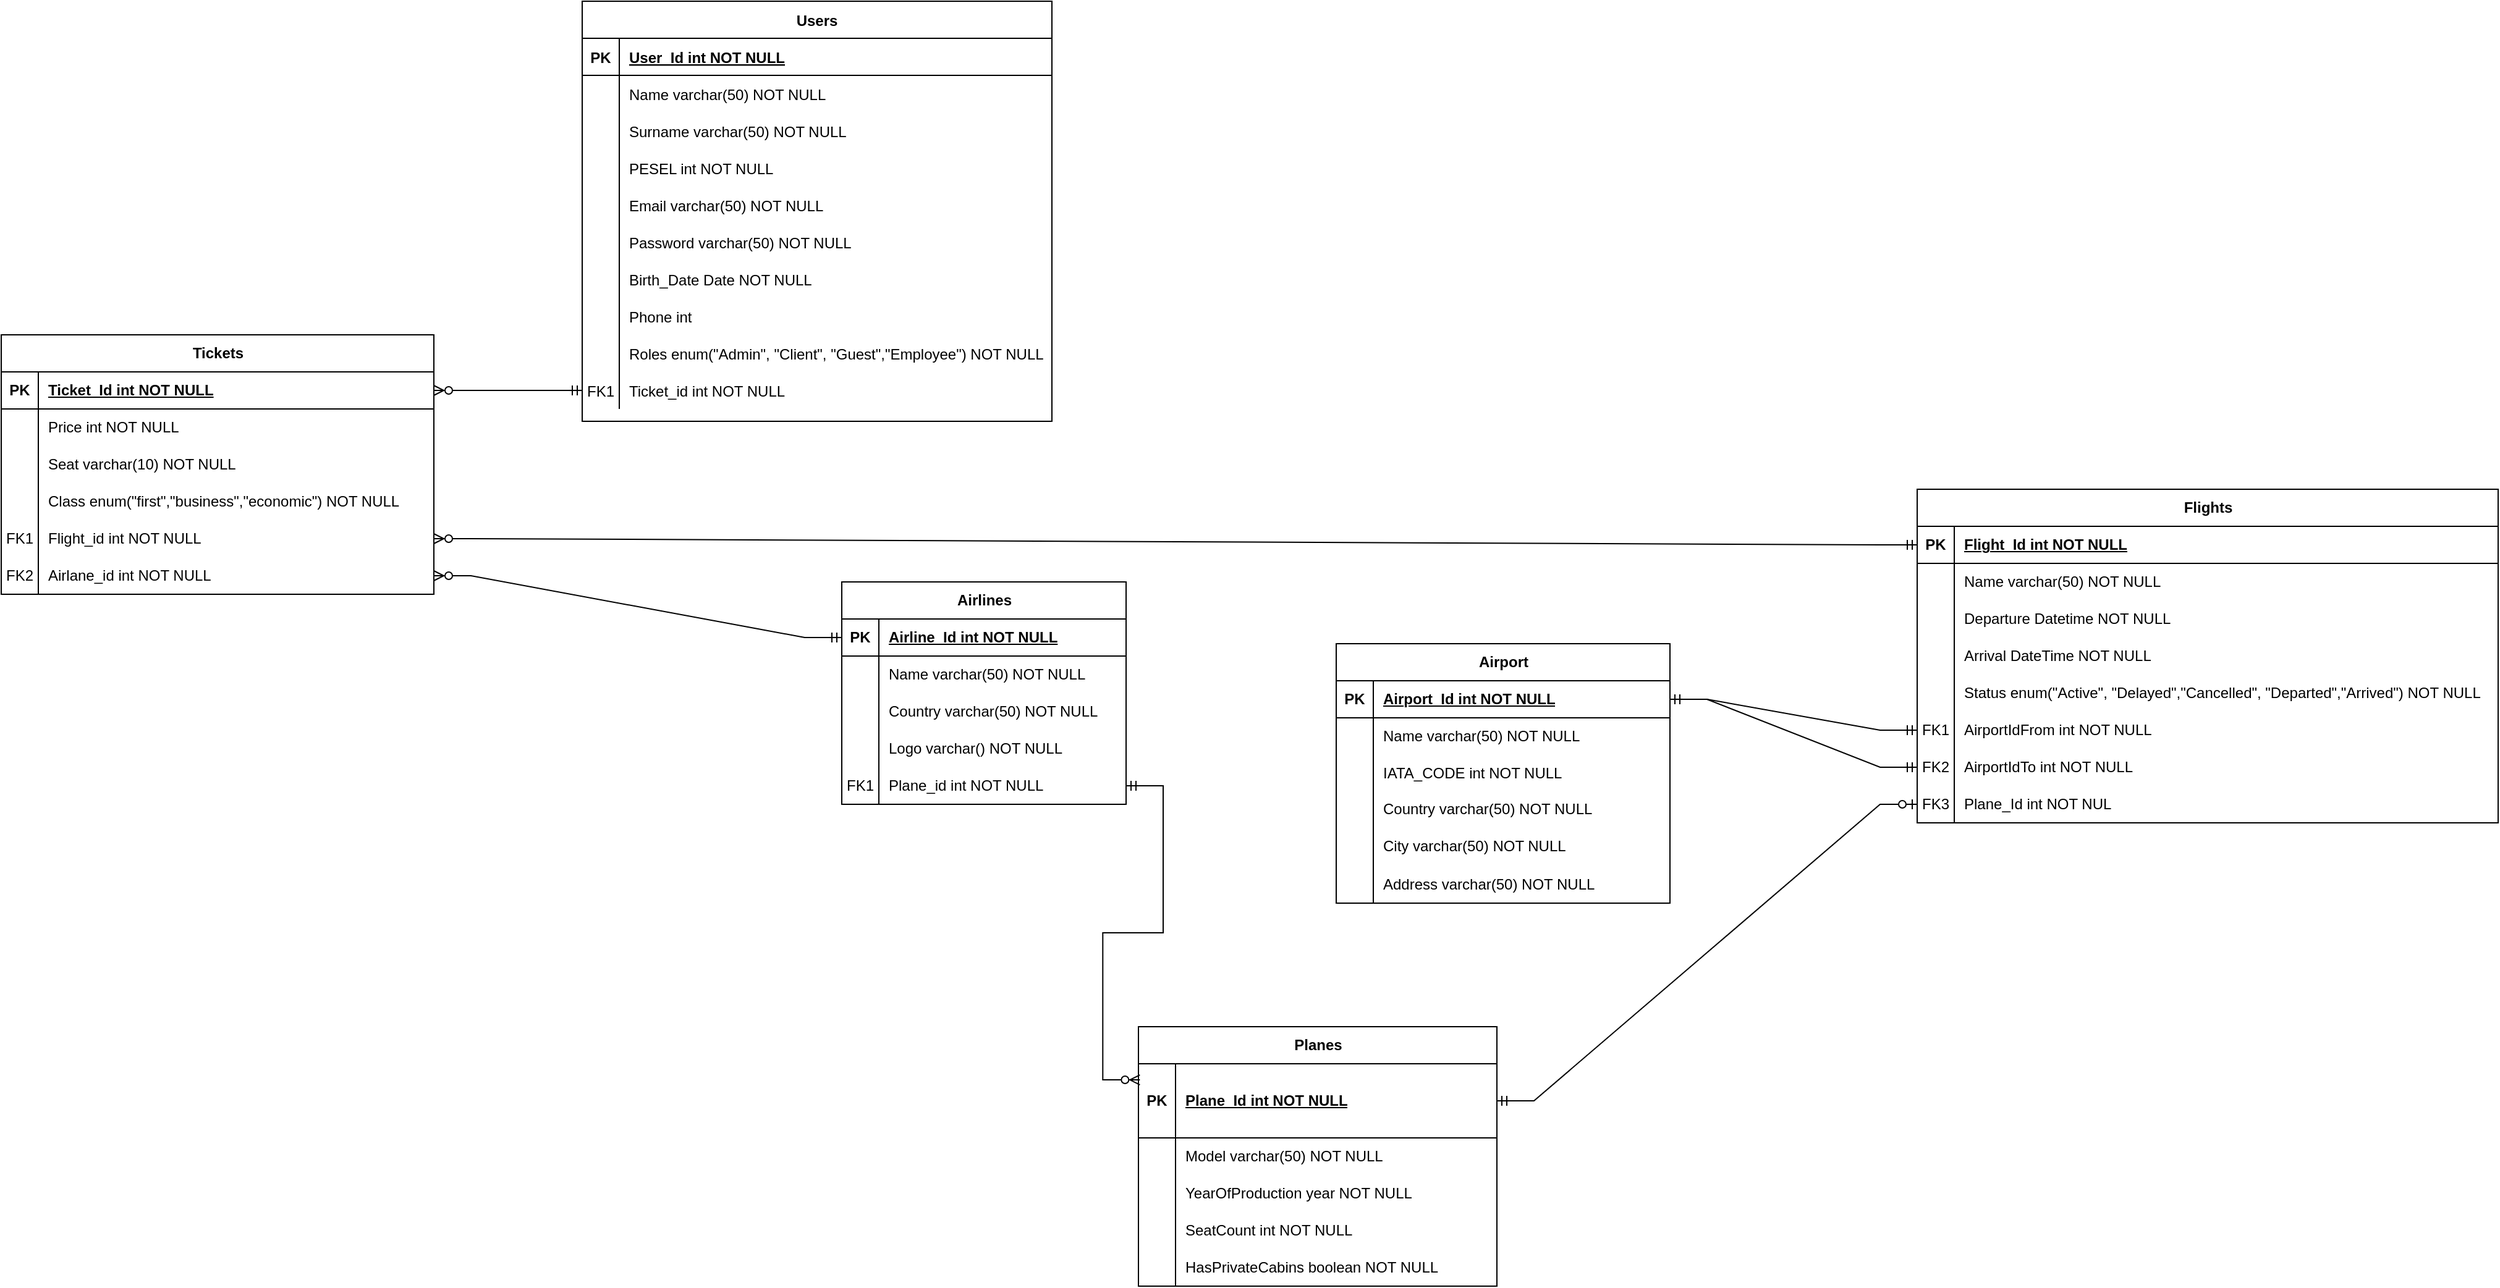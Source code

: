 <mxfile version="23.1.5" type="device">
  <diagram id="R2lEEEUBdFMjLlhIrx00" name="Page-1">
    <mxGraphModel dx="1674" dy="836" grid="1" gridSize="10" guides="1" tooltips="1" connect="1" arrows="1" fold="1" page="1" pageScale="1" pageWidth="850" pageHeight="1100" math="0" shadow="0" extFonts="Permanent Marker^https://fonts.googleapis.com/css?family=Permanent+Marker">
      <root>
        <mxCell id="0" />
        <mxCell id="1" parent="0" />
        <mxCell id="B4zy4ADmKr7pMcrkxSwJ-55" value="" style="edgeStyle=entityRelationEdgeStyle;fontSize=12;html=1;endArrow=ERzeroToMany;startArrow=ERmandOne;rounded=0;exitX=0;exitY=0.5;exitDx=0;exitDy=0;entryX=1;entryY=0.5;entryDx=0;entryDy=0;" parent="1" source="vBvIYb2Eruzu4E7ebZAu-29" target="B4zy4ADmKr7pMcrkxSwJ-8" edge="1">
          <mxGeometry width="100" height="100" relative="1" as="geometry">
            <mxPoint x="480" y="680" as="sourcePoint" />
            <mxPoint x="540" y="420" as="targetPoint" />
            <Array as="points">
              <mxPoint x="570" y="615" />
              <mxPoint x="690" y="535" />
              <mxPoint x="610" y="535" />
            </Array>
          </mxGeometry>
        </mxCell>
        <mxCell id="C-vyLk0tnHw3VtMMgP7b-23" value="Users" style="shape=table;startSize=30;container=1;collapsible=1;childLayout=tableLayout;fixedRows=1;rowLines=0;fontStyle=1;align=center;resizeLast=1;" parent="1" vertex="1">
          <mxGeometry x="500" y="20" width="380" height="340" as="geometry" />
        </mxCell>
        <mxCell id="C-vyLk0tnHw3VtMMgP7b-24" value="" style="shape=partialRectangle;collapsible=0;dropTarget=0;pointerEvents=0;fillColor=none;points=[[0,0.5],[1,0.5]];portConstraint=eastwest;top=0;left=0;right=0;bottom=1;" parent="C-vyLk0tnHw3VtMMgP7b-23" vertex="1">
          <mxGeometry y="30" width="380" height="30" as="geometry" />
        </mxCell>
        <mxCell id="C-vyLk0tnHw3VtMMgP7b-25" value="PK" style="shape=partialRectangle;overflow=hidden;connectable=0;fillColor=none;top=0;left=0;bottom=0;right=0;fontStyle=1;" parent="C-vyLk0tnHw3VtMMgP7b-24" vertex="1">
          <mxGeometry width="30" height="30" as="geometry">
            <mxRectangle width="30" height="30" as="alternateBounds" />
          </mxGeometry>
        </mxCell>
        <mxCell id="C-vyLk0tnHw3VtMMgP7b-26" value="User_Id int NOT NULL " style="shape=partialRectangle;overflow=hidden;connectable=0;fillColor=none;top=0;left=0;bottom=0;right=0;align=left;spacingLeft=6;fontStyle=5;" parent="C-vyLk0tnHw3VtMMgP7b-24" vertex="1">
          <mxGeometry x="30" width="350" height="30" as="geometry">
            <mxRectangle width="350" height="30" as="alternateBounds" />
          </mxGeometry>
        </mxCell>
        <mxCell id="C-vyLk0tnHw3VtMMgP7b-27" value="" style="shape=partialRectangle;collapsible=0;dropTarget=0;pointerEvents=0;fillColor=none;points=[[0,0.5],[1,0.5]];portConstraint=eastwest;top=0;left=0;right=0;bottom=0;" parent="C-vyLk0tnHw3VtMMgP7b-23" vertex="1">
          <mxGeometry y="60" width="380" height="30" as="geometry" />
        </mxCell>
        <mxCell id="C-vyLk0tnHw3VtMMgP7b-28" value="" style="shape=partialRectangle;overflow=hidden;connectable=0;fillColor=none;top=0;left=0;bottom=0;right=0;" parent="C-vyLk0tnHw3VtMMgP7b-27" vertex="1">
          <mxGeometry width="30" height="30" as="geometry">
            <mxRectangle width="30" height="30" as="alternateBounds" />
          </mxGeometry>
        </mxCell>
        <mxCell id="C-vyLk0tnHw3VtMMgP7b-29" value="Name varchar(50) NOT NULL" style="shape=partialRectangle;overflow=hidden;connectable=0;fillColor=none;top=0;left=0;bottom=0;right=0;align=left;spacingLeft=6;" parent="C-vyLk0tnHw3VtMMgP7b-27" vertex="1">
          <mxGeometry x="30" width="350" height="30" as="geometry">
            <mxRectangle width="350" height="30" as="alternateBounds" />
          </mxGeometry>
        </mxCell>
        <mxCell id="uLB39GMMvD865AdlJLm9-1" style="shape=partialRectangle;collapsible=0;dropTarget=0;pointerEvents=0;fillColor=none;points=[[0,0.5],[1,0.5]];portConstraint=eastwest;top=0;left=0;right=0;bottom=0;" parent="C-vyLk0tnHw3VtMMgP7b-23" vertex="1">
          <mxGeometry y="90" width="380" height="30" as="geometry" />
        </mxCell>
        <mxCell id="uLB39GMMvD865AdlJLm9-2" style="shape=partialRectangle;overflow=hidden;connectable=0;fillColor=none;top=0;left=0;bottom=0;right=0;" parent="uLB39GMMvD865AdlJLm9-1" vertex="1">
          <mxGeometry width="30" height="30" as="geometry">
            <mxRectangle width="30" height="30" as="alternateBounds" />
          </mxGeometry>
        </mxCell>
        <mxCell id="uLB39GMMvD865AdlJLm9-3" value="Surname varchar(50) NOT NULL" style="shape=partialRectangle;overflow=hidden;connectable=0;fillColor=none;top=0;left=0;bottom=0;right=0;align=left;spacingLeft=6;" parent="uLB39GMMvD865AdlJLm9-1" vertex="1">
          <mxGeometry x="30" width="350" height="30" as="geometry">
            <mxRectangle width="350" height="30" as="alternateBounds" />
          </mxGeometry>
        </mxCell>
        <mxCell id="uLB39GMMvD865AdlJLm9-10" style="shape=partialRectangle;collapsible=0;dropTarget=0;pointerEvents=0;fillColor=none;points=[[0,0.5],[1,0.5]];portConstraint=eastwest;top=0;left=0;right=0;bottom=0;" parent="C-vyLk0tnHw3VtMMgP7b-23" vertex="1">
          <mxGeometry y="120" width="380" height="30" as="geometry" />
        </mxCell>
        <mxCell id="uLB39GMMvD865AdlJLm9-11" style="shape=partialRectangle;overflow=hidden;connectable=0;fillColor=none;top=0;left=0;bottom=0;right=0;" parent="uLB39GMMvD865AdlJLm9-10" vertex="1">
          <mxGeometry width="30" height="30" as="geometry">
            <mxRectangle width="30" height="30" as="alternateBounds" />
          </mxGeometry>
        </mxCell>
        <mxCell id="uLB39GMMvD865AdlJLm9-12" value="PESEL int NOT NULL" style="shape=partialRectangle;overflow=hidden;connectable=0;fillColor=none;top=0;left=0;bottom=0;right=0;align=left;spacingLeft=6;" parent="uLB39GMMvD865AdlJLm9-10" vertex="1">
          <mxGeometry x="30" width="350" height="30" as="geometry">
            <mxRectangle width="350" height="30" as="alternateBounds" />
          </mxGeometry>
        </mxCell>
        <mxCell id="B4zy4ADmKr7pMcrkxSwJ-17" style="shape=partialRectangle;collapsible=0;dropTarget=0;pointerEvents=0;fillColor=none;points=[[0,0.5],[1,0.5]];portConstraint=eastwest;top=0;left=0;right=0;bottom=0;" parent="C-vyLk0tnHw3VtMMgP7b-23" vertex="1">
          <mxGeometry y="150" width="380" height="30" as="geometry" />
        </mxCell>
        <mxCell id="B4zy4ADmKr7pMcrkxSwJ-18" style="shape=partialRectangle;overflow=hidden;connectable=0;fillColor=none;top=0;left=0;bottom=0;right=0;" parent="B4zy4ADmKr7pMcrkxSwJ-17" vertex="1">
          <mxGeometry width="30" height="30" as="geometry">
            <mxRectangle width="30" height="30" as="alternateBounds" />
          </mxGeometry>
        </mxCell>
        <mxCell id="B4zy4ADmKr7pMcrkxSwJ-19" value="Email varchar(50) NOT NULL" style="shape=partialRectangle;overflow=hidden;connectable=0;fillColor=none;top=0;left=0;bottom=0;right=0;align=left;spacingLeft=6;" parent="B4zy4ADmKr7pMcrkxSwJ-17" vertex="1">
          <mxGeometry x="30" width="350" height="30" as="geometry">
            <mxRectangle width="350" height="30" as="alternateBounds" />
          </mxGeometry>
        </mxCell>
        <mxCell id="-a2TVRAxjH4W33wiLmif-1" style="shape=partialRectangle;collapsible=0;dropTarget=0;pointerEvents=0;fillColor=none;points=[[0,0.5],[1,0.5]];portConstraint=eastwest;top=0;left=0;right=0;bottom=0;" parent="C-vyLk0tnHw3VtMMgP7b-23" vertex="1">
          <mxGeometry y="180" width="380" height="30" as="geometry" />
        </mxCell>
        <mxCell id="-a2TVRAxjH4W33wiLmif-2" style="shape=partialRectangle;overflow=hidden;connectable=0;fillColor=none;top=0;left=0;bottom=0;right=0;" parent="-a2TVRAxjH4W33wiLmif-1" vertex="1">
          <mxGeometry width="30" height="30" as="geometry">
            <mxRectangle width="30" height="30" as="alternateBounds" />
          </mxGeometry>
        </mxCell>
        <mxCell id="-a2TVRAxjH4W33wiLmif-3" value="Password varchar(50) NOT NULL" style="shape=partialRectangle;overflow=hidden;connectable=0;fillColor=none;top=0;left=0;bottom=0;right=0;align=left;spacingLeft=6;" parent="-a2TVRAxjH4W33wiLmif-1" vertex="1">
          <mxGeometry x="30" width="350" height="30" as="geometry">
            <mxRectangle width="350" height="30" as="alternateBounds" />
          </mxGeometry>
        </mxCell>
        <mxCell id="uLB39GMMvD865AdlJLm9-4" style="shape=partialRectangle;collapsible=0;dropTarget=0;pointerEvents=0;fillColor=none;points=[[0,0.5],[1,0.5]];portConstraint=eastwest;top=0;left=0;right=0;bottom=0;" parent="C-vyLk0tnHw3VtMMgP7b-23" vertex="1">
          <mxGeometry y="210" width="380" height="30" as="geometry" />
        </mxCell>
        <mxCell id="uLB39GMMvD865AdlJLm9-5" style="shape=partialRectangle;overflow=hidden;connectable=0;fillColor=none;top=0;left=0;bottom=0;right=0;" parent="uLB39GMMvD865AdlJLm9-4" vertex="1">
          <mxGeometry width="30" height="30" as="geometry">
            <mxRectangle width="30" height="30" as="alternateBounds" />
          </mxGeometry>
        </mxCell>
        <mxCell id="uLB39GMMvD865AdlJLm9-6" value="Birth_Date Date NOT NULL" style="shape=partialRectangle;overflow=hidden;connectable=0;fillColor=none;top=0;left=0;bottom=0;right=0;align=left;spacingLeft=6;" parent="uLB39GMMvD865AdlJLm9-4" vertex="1">
          <mxGeometry x="30" width="350" height="30" as="geometry">
            <mxRectangle width="350" height="30" as="alternateBounds" />
          </mxGeometry>
        </mxCell>
        <mxCell id="uLB39GMMvD865AdlJLm9-7" style="shape=partialRectangle;collapsible=0;dropTarget=0;pointerEvents=0;fillColor=none;points=[[0,0.5],[1,0.5]];portConstraint=eastwest;top=0;left=0;right=0;bottom=0;" parent="C-vyLk0tnHw3VtMMgP7b-23" vertex="1">
          <mxGeometry y="240" width="380" height="30" as="geometry" />
        </mxCell>
        <mxCell id="uLB39GMMvD865AdlJLm9-8" style="shape=partialRectangle;overflow=hidden;connectable=0;fillColor=none;top=0;left=0;bottom=0;right=0;" parent="uLB39GMMvD865AdlJLm9-7" vertex="1">
          <mxGeometry width="30" height="30" as="geometry">
            <mxRectangle width="30" height="30" as="alternateBounds" />
          </mxGeometry>
        </mxCell>
        <mxCell id="uLB39GMMvD865AdlJLm9-9" value="Phone int" style="shape=partialRectangle;overflow=hidden;connectable=0;fillColor=none;top=0;left=0;bottom=0;right=0;align=left;spacingLeft=6;" parent="uLB39GMMvD865AdlJLm9-7" vertex="1">
          <mxGeometry x="30" width="350" height="30" as="geometry">
            <mxRectangle width="350" height="30" as="alternateBounds" />
          </mxGeometry>
        </mxCell>
        <mxCell id="B4zy4ADmKr7pMcrkxSwJ-1" style="shape=partialRectangle;collapsible=0;dropTarget=0;pointerEvents=0;fillColor=none;points=[[0,0.5],[1,0.5]];portConstraint=eastwest;top=0;left=0;right=0;bottom=0;" parent="C-vyLk0tnHw3VtMMgP7b-23" vertex="1">
          <mxGeometry y="270" width="380" height="30" as="geometry" />
        </mxCell>
        <mxCell id="B4zy4ADmKr7pMcrkxSwJ-2" style="shape=partialRectangle;overflow=hidden;connectable=0;fillColor=none;top=0;left=0;bottom=0;right=0;" parent="B4zy4ADmKr7pMcrkxSwJ-1" vertex="1">
          <mxGeometry width="30" height="30" as="geometry">
            <mxRectangle width="30" height="30" as="alternateBounds" />
          </mxGeometry>
        </mxCell>
        <mxCell id="B4zy4ADmKr7pMcrkxSwJ-3" value="Roles enum(&quot;Admin&quot;, &quot;Client&quot;, &quot;Guest&quot;,&quot;Employee&quot;) NOT NULL" style="shape=partialRectangle;overflow=hidden;connectable=0;fillColor=none;top=0;left=0;bottom=0;right=0;align=left;spacingLeft=6;" parent="B4zy4ADmKr7pMcrkxSwJ-1" vertex="1">
          <mxGeometry x="30" width="350" height="30" as="geometry">
            <mxRectangle width="350" height="30" as="alternateBounds" />
          </mxGeometry>
        </mxCell>
        <mxCell id="B4zy4ADmKr7pMcrkxSwJ-32" style="shape=partialRectangle;collapsible=0;dropTarget=0;pointerEvents=0;fillColor=none;points=[[0,0.5],[1,0.5]];portConstraint=eastwest;top=0;left=0;right=0;bottom=0;" parent="C-vyLk0tnHw3VtMMgP7b-23" vertex="1">
          <mxGeometry y="300" width="380" height="30" as="geometry" />
        </mxCell>
        <mxCell id="B4zy4ADmKr7pMcrkxSwJ-33" value="FK1" style="shape=partialRectangle;overflow=hidden;connectable=0;fillColor=none;top=0;left=0;bottom=0;right=0;" parent="B4zy4ADmKr7pMcrkxSwJ-32" vertex="1">
          <mxGeometry width="30" height="30" as="geometry">
            <mxRectangle width="30" height="30" as="alternateBounds" />
          </mxGeometry>
        </mxCell>
        <mxCell id="B4zy4ADmKr7pMcrkxSwJ-34" value="Ticket_id int NOT NULL" style="shape=partialRectangle;overflow=hidden;connectable=0;fillColor=none;top=0;left=0;bottom=0;right=0;align=left;spacingLeft=6;" parent="B4zy4ADmKr7pMcrkxSwJ-32" vertex="1">
          <mxGeometry x="30" width="350" height="30" as="geometry">
            <mxRectangle width="350" height="30" as="alternateBounds" />
          </mxGeometry>
        </mxCell>
        <mxCell id="vBvIYb2Eruzu4E7ebZAu-1" value="Airlines" style="shape=table;startSize=30;container=1;collapsible=1;childLayout=tableLayout;fixedRows=1;rowLines=0;fontStyle=1;align=center;resizeLast=1;html=1;" parent="1" vertex="1">
          <mxGeometry x="710" y="490" width="230" height="180" as="geometry" />
        </mxCell>
        <mxCell id="vBvIYb2Eruzu4E7ebZAu-2" value="" style="shape=tableRow;horizontal=0;startSize=0;swimlaneHead=0;swimlaneBody=0;fillColor=none;collapsible=0;dropTarget=0;points=[[0,0.5],[1,0.5]];portConstraint=eastwest;top=0;left=0;right=0;bottom=1;" parent="vBvIYb2Eruzu4E7ebZAu-1" vertex="1">
          <mxGeometry y="30" width="230" height="30" as="geometry" />
        </mxCell>
        <mxCell id="vBvIYb2Eruzu4E7ebZAu-3" value="PK" style="shape=partialRectangle;connectable=0;fillColor=none;top=0;left=0;bottom=0;right=0;fontStyle=1;overflow=hidden;whiteSpace=wrap;html=1;" parent="vBvIYb2Eruzu4E7ebZAu-2" vertex="1">
          <mxGeometry width="30" height="30" as="geometry">
            <mxRectangle width="30" height="30" as="alternateBounds" />
          </mxGeometry>
        </mxCell>
        <mxCell id="vBvIYb2Eruzu4E7ebZAu-4" value="Airline_Id int NOT NULL" style="shape=partialRectangle;connectable=0;fillColor=none;top=0;left=0;bottom=0;right=0;align=left;spacingLeft=6;fontStyle=5;overflow=hidden;whiteSpace=wrap;html=1;" parent="vBvIYb2Eruzu4E7ebZAu-2" vertex="1">
          <mxGeometry x="30" width="200" height="30" as="geometry">
            <mxRectangle width="200" height="30" as="alternateBounds" />
          </mxGeometry>
        </mxCell>
        <mxCell id="vBvIYb2Eruzu4E7ebZAu-5" value="" style="shape=tableRow;horizontal=0;startSize=0;swimlaneHead=0;swimlaneBody=0;fillColor=none;collapsible=0;dropTarget=0;points=[[0,0.5],[1,0.5]];portConstraint=eastwest;top=0;left=0;right=0;bottom=0;" parent="vBvIYb2Eruzu4E7ebZAu-1" vertex="1">
          <mxGeometry y="60" width="230" height="30" as="geometry" />
        </mxCell>
        <mxCell id="vBvIYb2Eruzu4E7ebZAu-6" value="" style="shape=partialRectangle;connectable=0;fillColor=none;top=0;left=0;bottom=0;right=0;editable=1;overflow=hidden;whiteSpace=wrap;html=1;" parent="vBvIYb2Eruzu4E7ebZAu-5" vertex="1">
          <mxGeometry width="30" height="30" as="geometry">
            <mxRectangle width="30" height="30" as="alternateBounds" />
          </mxGeometry>
        </mxCell>
        <mxCell id="vBvIYb2Eruzu4E7ebZAu-7" value="Name varchar(50) NOT NULL" style="shape=partialRectangle;connectable=0;fillColor=none;top=0;left=0;bottom=0;right=0;align=left;spacingLeft=6;overflow=hidden;whiteSpace=wrap;html=1;" parent="vBvIYb2Eruzu4E7ebZAu-5" vertex="1">
          <mxGeometry x="30" width="200" height="30" as="geometry">
            <mxRectangle width="200" height="30" as="alternateBounds" />
          </mxGeometry>
        </mxCell>
        <mxCell id="B4zy4ADmKr7pMcrkxSwJ-42" style="shape=tableRow;horizontal=0;startSize=0;swimlaneHead=0;swimlaneBody=0;fillColor=none;collapsible=0;dropTarget=0;points=[[0,0.5],[1,0.5]];portConstraint=eastwest;top=0;left=0;right=0;bottom=0;" parent="vBvIYb2Eruzu4E7ebZAu-1" vertex="1">
          <mxGeometry y="90" width="230" height="30" as="geometry" />
        </mxCell>
        <mxCell id="B4zy4ADmKr7pMcrkxSwJ-43" style="shape=partialRectangle;connectable=0;fillColor=none;top=0;left=0;bottom=0;right=0;editable=1;overflow=hidden;whiteSpace=wrap;html=1;" parent="B4zy4ADmKr7pMcrkxSwJ-42" vertex="1">
          <mxGeometry width="30" height="30" as="geometry">
            <mxRectangle width="30" height="30" as="alternateBounds" />
          </mxGeometry>
        </mxCell>
        <mxCell id="B4zy4ADmKr7pMcrkxSwJ-44" value="Country varchar(50) NOT NULL" style="shape=partialRectangle;connectable=0;fillColor=none;top=0;left=0;bottom=0;right=0;align=left;spacingLeft=6;overflow=hidden;whiteSpace=wrap;html=1;" parent="B4zy4ADmKr7pMcrkxSwJ-42" vertex="1">
          <mxGeometry x="30" width="200" height="30" as="geometry">
            <mxRectangle width="200" height="30" as="alternateBounds" />
          </mxGeometry>
        </mxCell>
        <mxCell id="vBvIYb2Eruzu4E7ebZAu-44" style="shape=tableRow;horizontal=0;startSize=0;swimlaneHead=0;swimlaneBody=0;fillColor=none;collapsible=0;dropTarget=0;points=[[0,0.5],[1,0.5]];portConstraint=eastwest;top=0;left=0;right=0;bottom=0;" parent="vBvIYb2Eruzu4E7ebZAu-1" vertex="1">
          <mxGeometry y="120" width="230" height="30" as="geometry" />
        </mxCell>
        <mxCell id="vBvIYb2Eruzu4E7ebZAu-45" style="shape=partialRectangle;connectable=0;fillColor=none;top=0;left=0;bottom=0;right=0;editable=1;overflow=hidden;whiteSpace=wrap;html=1;" parent="vBvIYb2Eruzu4E7ebZAu-44" vertex="1">
          <mxGeometry width="30" height="30" as="geometry">
            <mxRectangle width="30" height="30" as="alternateBounds" />
          </mxGeometry>
        </mxCell>
        <mxCell id="vBvIYb2Eruzu4E7ebZAu-46" value="Logo varchar() NOT NULL" style="shape=partialRectangle;connectable=0;fillColor=none;top=0;left=0;bottom=0;right=0;align=left;spacingLeft=6;overflow=hidden;whiteSpace=wrap;html=1;" parent="vBvIYb2Eruzu4E7ebZAu-44" vertex="1">
          <mxGeometry x="30" width="200" height="30" as="geometry">
            <mxRectangle width="200" height="30" as="alternateBounds" />
          </mxGeometry>
        </mxCell>
        <mxCell id="B4zy4ADmKr7pMcrkxSwJ-45" style="shape=tableRow;horizontal=0;startSize=0;swimlaneHead=0;swimlaneBody=0;fillColor=none;collapsible=0;dropTarget=0;points=[[0,0.5],[1,0.5]];portConstraint=eastwest;top=0;left=0;right=0;bottom=0;" parent="vBvIYb2Eruzu4E7ebZAu-1" vertex="1">
          <mxGeometry y="150" width="230" height="30" as="geometry" />
        </mxCell>
        <mxCell id="B4zy4ADmKr7pMcrkxSwJ-46" value="FK1" style="shape=partialRectangle;connectable=0;fillColor=none;top=0;left=0;bottom=0;right=0;editable=1;overflow=hidden;whiteSpace=wrap;html=1;" parent="B4zy4ADmKr7pMcrkxSwJ-45" vertex="1">
          <mxGeometry width="30" height="30" as="geometry">
            <mxRectangle width="30" height="30" as="alternateBounds" />
          </mxGeometry>
        </mxCell>
        <mxCell id="B4zy4ADmKr7pMcrkxSwJ-47" value="Plane_id int NOT NULL" style="shape=partialRectangle;connectable=0;fillColor=none;top=0;left=0;bottom=0;right=0;align=left;spacingLeft=6;overflow=hidden;whiteSpace=wrap;html=1;" parent="B4zy4ADmKr7pMcrkxSwJ-45" vertex="1">
          <mxGeometry x="30" width="200" height="30" as="geometry">
            <mxRectangle width="200" height="30" as="alternateBounds" />
          </mxGeometry>
        </mxCell>
        <mxCell id="vBvIYb2Eruzu4E7ebZAu-14" value="" style="shape=partialRectangle;connectable=0;fillColor=none;top=0;left=0;bottom=0;right=0;align=left;spacingLeft=6;overflow=hidden;whiteSpace=wrap;html=1;" parent="1" vertex="1">
          <mxGeometry x="950" y="190" width="150" height="30" as="geometry">
            <mxRectangle width="150" height="30" as="alternateBounds" />
          </mxGeometry>
        </mxCell>
        <mxCell id="vBvIYb2Eruzu4E7ebZAu-15" value="Planes" style="shape=table;startSize=30;container=1;collapsible=1;childLayout=tableLayout;fixedRows=1;rowLines=0;fontStyle=1;align=center;resizeLast=1;html=1;" parent="1" vertex="1">
          <mxGeometry x="950" y="850" width="290" height="210" as="geometry" />
        </mxCell>
        <mxCell id="vBvIYb2Eruzu4E7ebZAu-16" value="" style="shape=tableRow;horizontal=0;startSize=0;swimlaneHead=0;swimlaneBody=0;fillColor=none;collapsible=0;dropTarget=0;points=[[0,0.5],[1,0.5]];portConstraint=eastwest;top=0;left=0;right=0;bottom=1;" parent="vBvIYb2Eruzu4E7ebZAu-15" vertex="1">
          <mxGeometry y="30" width="290" height="60" as="geometry" />
        </mxCell>
        <mxCell id="vBvIYb2Eruzu4E7ebZAu-17" value="PK" style="shape=partialRectangle;connectable=0;fillColor=none;top=0;left=0;bottom=0;right=0;fontStyle=1;overflow=hidden;whiteSpace=wrap;html=1;" parent="vBvIYb2Eruzu4E7ebZAu-16" vertex="1">
          <mxGeometry width="30" height="60" as="geometry">
            <mxRectangle width="30" height="60" as="alternateBounds" />
          </mxGeometry>
        </mxCell>
        <mxCell id="vBvIYb2Eruzu4E7ebZAu-18" value="Plane_Id int NOT NULL" style="shape=partialRectangle;connectable=0;fillColor=none;top=0;left=0;bottom=0;right=0;align=left;spacingLeft=6;fontStyle=5;overflow=hidden;whiteSpace=wrap;html=1;" parent="vBvIYb2Eruzu4E7ebZAu-16" vertex="1">
          <mxGeometry x="30" width="260" height="60" as="geometry">
            <mxRectangle width="260" height="60" as="alternateBounds" />
          </mxGeometry>
        </mxCell>
        <mxCell id="vBvIYb2Eruzu4E7ebZAu-19" value="" style="shape=tableRow;horizontal=0;startSize=0;swimlaneHead=0;swimlaneBody=0;fillColor=none;collapsible=0;dropTarget=0;points=[[0,0.5],[1,0.5]];portConstraint=eastwest;top=0;left=0;right=0;bottom=0;" parent="vBvIYb2Eruzu4E7ebZAu-15" vertex="1">
          <mxGeometry y="90" width="290" height="30" as="geometry" />
        </mxCell>
        <mxCell id="vBvIYb2Eruzu4E7ebZAu-20" value="" style="shape=partialRectangle;connectable=0;fillColor=none;top=0;left=0;bottom=0;right=0;editable=1;overflow=hidden;whiteSpace=wrap;html=1;" parent="vBvIYb2Eruzu4E7ebZAu-19" vertex="1">
          <mxGeometry width="30" height="30" as="geometry">
            <mxRectangle width="30" height="30" as="alternateBounds" />
          </mxGeometry>
        </mxCell>
        <mxCell id="vBvIYb2Eruzu4E7ebZAu-21" value="Model varchar(50) NOT NULL" style="shape=partialRectangle;connectable=0;fillColor=none;top=0;left=0;bottom=0;right=0;align=left;spacingLeft=6;overflow=hidden;whiteSpace=wrap;html=1;" parent="vBvIYb2Eruzu4E7ebZAu-19" vertex="1">
          <mxGeometry x="30" width="260" height="30" as="geometry">
            <mxRectangle width="260" height="30" as="alternateBounds" />
          </mxGeometry>
        </mxCell>
        <mxCell id="vBvIYb2Eruzu4E7ebZAu-70" value="" style="shape=tableRow;horizontal=0;startSize=0;swimlaneHead=0;swimlaneBody=0;fillColor=none;collapsible=0;dropTarget=0;points=[[0,0.5],[1,0.5]];portConstraint=eastwest;top=0;left=0;right=0;bottom=0;" parent="vBvIYb2Eruzu4E7ebZAu-15" vertex="1">
          <mxGeometry y="120" width="290" height="30" as="geometry" />
        </mxCell>
        <mxCell id="vBvIYb2Eruzu4E7ebZAu-71" value="" style="shape=partialRectangle;connectable=0;fillColor=none;top=0;left=0;bottom=0;right=0;editable=1;overflow=hidden;whiteSpace=wrap;html=1;" parent="vBvIYb2Eruzu4E7ebZAu-70" vertex="1">
          <mxGeometry width="30" height="30" as="geometry">
            <mxRectangle width="30" height="30" as="alternateBounds" />
          </mxGeometry>
        </mxCell>
        <mxCell id="vBvIYb2Eruzu4E7ebZAu-72" value="YearOfProduction year NOT NULL" style="shape=partialRectangle;connectable=0;fillColor=none;top=0;left=0;bottom=0;right=0;align=left;spacingLeft=6;overflow=hidden;whiteSpace=wrap;html=1;" parent="vBvIYb2Eruzu4E7ebZAu-70" vertex="1">
          <mxGeometry x="30" width="260" height="30" as="geometry">
            <mxRectangle width="260" height="30" as="alternateBounds" />
          </mxGeometry>
        </mxCell>
        <mxCell id="-a2TVRAxjH4W33wiLmif-10" style="shape=tableRow;horizontal=0;startSize=0;swimlaneHead=0;swimlaneBody=0;fillColor=none;collapsible=0;dropTarget=0;points=[[0,0.5],[1,0.5]];portConstraint=eastwest;top=0;left=0;right=0;bottom=0;" parent="vBvIYb2Eruzu4E7ebZAu-15" vertex="1">
          <mxGeometry y="150" width="290" height="30" as="geometry" />
        </mxCell>
        <mxCell id="-a2TVRAxjH4W33wiLmif-11" style="shape=partialRectangle;connectable=0;fillColor=none;top=0;left=0;bottom=0;right=0;editable=1;overflow=hidden;whiteSpace=wrap;html=1;" parent="-a2TVRAxjH4W33wiLmif-10" vertex="1">
          <mxGeometry width="30" height="30" as="geometry">
            <mxRectangle width="30" height="30" as="alternateBounds" />
          </mxGeometry>
        </mxCell>
        <mxCell id="-a2TVRAxjH4W33wiLmif-12" value="SeatCount int NOT NULL" style="shape=partialRectangle;connectable=0;fillColor=none;top=0;left=0;bottom=0;right=0;align=left;spacingLeft=6;overflow=hidden;whiteSpace=wrap;html=1;" parent="-a2TVRAxjH4W33wiLmif-10" vertex="1">
          <mxGeometry x="30" width="260" height="30" as="geometry">
            <mxRectangle width="260" height="30" as="alternateBounds" />
          </mxGeometry>
        </mxCell>
        <mxCell id="vBvIYb2Eruzu4E7ebZAu-54" value="" style="shape=tableRow;horizontal=0;startSize=0;swimlaneHead=0;swimlaneBody=0;fillColor=none;collapsible=0;dropTarget=0;points=[[0,0.5],[1,0.5]];portConstraint=eastwest;top=0;left=0;right=0;bottom=0;" parent="vBvIYb2Eruzu4E7ebZAu-15" vertex="1">
          <mxGeometry y="180" width="290" height="30" as="geometry" />
        </mxCell>
        <mxCell id="vBvIYb2Eruzu4E7ebZAu-55" value="" style="shape=partialRectangle;connectable=0;fillColor=none;top=0;left=0;bottom=0;right=0;editable=1;overflow=hidden;whiteSpace=wrap;html=1;" parent="vBvIYb2Eruzu4E7ebZAu-54" vertex="1">
          <mxGeometry width="30" height="30" as="geometry">
            <mxRectangle width="30" height="30" as="alternateBounds" />
          </mxGeometry>
        </mxCell>
        <mxCell id="vBvIYb2Eruzu4E7ebZAu-56" value="HasPrivateCabins boolean NOT NULL" style="shape=partialRectangle;connectable=0;fillColor=none;top=0;left=0;bottom=0;right=0;align=left;spacingLeft=6;overflow=hidden;whiteSpace=wrap;html=1;" parent="vBvIYb2Eruzu4E7ebZAu-54" vertex="1">
          <mxGeometry x="30" width="260" height="30" as="geometry">
            <mxRectangle width="260" height="30" as="alternateBounds" />
          </mxGeometry>
        </mxCell>
        <mxCell id="B4zy4ADmKr7pMcrkxSwJ-4" value="Tickets" style="shape=table;startSize=30;container=1;collapsible=1;childLayout=tableLayout;fixedRows=1;rowLines=0;fontStyle=1;align=center;resizeLast=1;html=1;" parent="1" vertex="1">
          <mxGeometry x="30" y="290" width="350" height="210" as="geometry" />
        </mxCell>
        <mxCell id="B4zy4ADmKr7pMcrkxSwJ-5" value="" style="shape=tableRow;horizontal=0;startSize=0;swimlaneHead=0;swimlaneBody=0;fillColor=none;collapsible=0;dropTarget=0;points=[[0,0.5],[1,0.5]];portConstraint=eastwest;top=0;left=0;right=0;bottom=1;" parent="B4zy4ADmKr7pMcrkxSwJ-4" vertex="1">
          <mxGeometry y="30" width="350" height="30" as="geometry" />
        </mxCell>
        <mxCell id="B4zy4ADmKr7pMcrkxSwJ-6" value="PK" style="shape=partialRectangle;connectable=0;fillColor=none;top=0;left=0;bottom=0;right=0;fontStyle=1;overflow=hidden;whiteSpace=wrap;html=1;" parent="B4zy4ADmKr7pMcrkxSwJ-5" vertex="1">
          <mxGeometry width="30" height="30" as="geometry">
            <mxRectangle width="30" height="30" as="alternateBounds" />
          </mxGeometry>
        </mxCell>
        <mxCell id="B4zy4ADmKr7pMcrkxSwJ-7" value="Ticket_Id int NOT NULL" style="shape=partialRectangle;connectable=0;fillColor=none;top=0;left=0;bottom=0;right=0;align=left;spacingLeft=6;fontStyle=5;overflow=hidden;whiteSpace=wrap;html=1;" parent="B4zy4ADmKr7pMcrkxSwJ-5" vertex="1">
          <mxGeometry x="30" width="320" height="30" as="geometry">
            <mxRectangle width="320" height="30" as="alternateBounds" />
          </mxGeometry>
        </mxCell>
        <mxCell id="B4zy4ADmKr7pMcrkxSwJ-26" style="shape=tableRow;horizontal=0;startSize=0;swimlaneHead=0;swimlaneBody=0;fillColor=none;collapsible=0;dropTarget=0;points=[[0,0.5],[1,0.5]];portConstraint=eastwest;top=0;left=0;right=0;bottom=0;" parent="B4zy4ADmKr7pMcrkxSwJ-4" vertex="1">
          <mxGeometry y="60" width="350" height="30" as="geometry" />
        </mxCell>
        <mxCell id="B4zy4ADmKr7pMcrkxSwJ-27" style="shape=partialRectangle;connectable=0;fillColor=none;top=0;left=0;bottom=0;right=0;editable=1;overflow=hidden;whiteSpace=wrap;html=1;" parent="B4zy4ADmKr7pMcrkxSwJ-26" vertex="1">
          <mxGeometry width="30" height="30" as="geometry">
            <mxRectangle width="30" height="30" as="alternateBounds" />
          </mxGeometry>
        </mxCell>
        <mxCell id="B4zy4ADmKr7pMcrkxSwJ-28" value="Price int NOT NULL" style="shape=partialRectangle;connectable=0;fillColor=none;top=0;left=0;bottom=0;right=0;align=left;spacingLeft=6;overflow=hidden;whiteSpace=wrap;html=1;" parent="B4zy4ADmKr7pMcrkxSwJ-26" vertex="1">
          <mxGeometry x="30" width="320" height="30" as="geometry">
            <mxRectangle width="320" height="30" as="alternateBounds" />
          </mxGeometry>
        </mxCell>
        <mxCell id="B4zy4ADmKr7pMcrkxSwJ-20" style="shape=tableRow;horizontal=0;startSize=0;swimlaneHead=0;swimlaneBody=0;fillColor=none;collapsible=0;dropTarget=0;points=[[0,0.5],[1,0.5]];portConstraint=eastwest;top=0;left=0;right=0;bottom=0;" parent="B4zy4ADmKr7pMcrkxSwJ-4" vertex="1">
          <mxGeometry y="90" width="350" height="30" as="geometry" />
        </mxCell>
        <mxCell id="B4zy4ADmKr7pMcrkxSwJ-21" style="shape=partialRectangle;connectable=0;fillColor=none;top=0;left=0;bottom=0;right=0;editable=1;overflow=hidden;whiteSpace=wrap;html=1;" parent="B4zy4ADmKr7pMcrkxSwJ-20" vertex="1">
          <mxGeometry width="30" height="30" as="geometry">
            <mxRectangle width="30" height="30" as="alternateBounds" />
          </mxGeometry>
        </mxCell>
        <mxCell id="B4zy4ADmKr7pMcrkxSwJ-22" value="Seat varchar(10) NOT NULL" style="shape=partialRectangle;connectable=0;fillColor=none;top=0;left=0;bottom=0;right=0;align=left;spacingLeft=6;overflow=hidden;whiteSpace=wrap;html=1;" parent="B4zy4ADmKr7pMcrkxSwJ-20" vertex="1">
          <mxGeometry x="30" width="320" height="30" as="geometry">
            <mxRectangle width="320" height="30" as="alternateBounds" />
          </mxGeometry>
        </mxCell>
        <mxCell id="B4zy4ADmKr7pMcrkxSwJ-29" style="shape=tableRow;horizontal=0;startSize=0;swimlaneHead=0;swimlaneBody=0;fillColor=none;collapsible=0;dropTarget=0;points=[[0,0.5],[1,0.5]];portConstraint=eastwest;top=0;left=0;right=0;bottom=0;" parent="B4zy4ADmKr7pMcrkxSwJ-4" vertex="1">
          <mxGeometry y="120" width="350" height="30" as="geometry" />
        </mxCell>
        <mxCell id="B4zy4ADmKr7pMcrkxSwJ-30" style="shape=partialRectangle;connectable=0;fillColor=none;top=0;left=0;bottom=0;right=0;editable=1;overflow=hidden;whiteSpace=wrap;html=1;" parent="B4zy4ADmKr7pMcrkxSwJ-29" vertex="1">
          <mxGeometry width="30" height="30" as="geometry">
            <mxRectangle width="30" height="30" as="alternateBounds" />
          </mxGeometry>
        </mxCell>
        <mxCell id="B4zy4ADmKr7pMcrkxSwJ-31" value="Class enum(&quot;first&quot;,&quot;business&quot;,&quot;economic&quot;) NOT NULL" style="shape=partialRectangle;connectable=0;fillColor=none;top=0;left=0;bottom=0;right=0;align=left;spacingLeft=6;overflow=hidden;whiteSpace=wrap;html=1;" parent="B4zy4ADmKr7pMcrkxSwJ-29" vertex="1">
          <mxGeometry x="30" width="320" height="30" as="geometry">
            <mxRectangle width="320" height="30" as="alternateBounds" />
          </mxGeometry>
        </mxCell>
        <mxCell id="B4zy4ADmKr7pMcrkxSwJ-8" value="" style="shape=tableRow;horizontal=0;startSize=0;swimlaneHead=0;swimlaneBody=0;fillColor=none;collapsible=0;dropTarget=0;points=[[0,0.5],[1,0.5]];portConstraint=eastwest;top=0;left=0;right=0;bottom=0;" parent="B4zy4ADmKr7pMcrkxSwJ-4" vertex="1">
          <mxGeometry y="150" width="350" height="30" as="geometry" />
        </mxCell>
        <mxCell id="B4zy4ADmKr7pMcrkxSwJ-9" value="FK1" style="shape=partialRectangle;connectable=0;fillColor=none;top=0;left=0;bottom=0;right=0;editable=1;overflow=hidden;whiteSpace=wrap;html=1;" parent="B4zy4ADmKr7pMcrkxSwJ-8" vertex="1">
          <mxGeometry width="30" height="30" as="geometry">
            <mxRectangle width="30" height="30" as="alternateBounds" />
          </mxGeometry>
        </mxCell>
        <mxCell id="B4zy4ADmKr7pMcrkxSwJ-10" value="Flight_id int NOT NULL" style="shape=partialRectangle;connectable=0;fillColor=none;top=0;left=0;bottom=0;right=0;align=left;spacingLeft=6;overflow=hidden;whiteSpace=wrap;html=1;" parent="B4zy4ADmKr7pMcrkxSwJ-8" vertex="1">
          <mxGeometry x="30" width="320" height="30" as="geometry">
            <mxRectangle width="320" height="30" as="alternateBounds" />
          </mxGeometry>
        </mxCell>
        <mxCell id="B4zy4ADmKr7pMcrkxSwJ-23" style="shape=tableRow;horizontal=0;startSize=0;swimlaneHead=0;swimlaneBody=0;fillColor=none;collapsible=0;dropTarget=0;points=[[0,0.5],[1,0.5]];portConstraint=eastwest;top=0;left=0;right=0;bottom=0;" parent="B4zy4ADmKr7pMcrkxSwJ-4" vertex="1">
          <mxGeometry y="180" width="350" height="30" as="geometry" />
        </mxCell>
        <mxCell id="B4zy4ADmKr7pMcrkxSwJ-24" value="FK2" style="shape=partialRectangle;connectable=0;fillColor=none;top=0;left=0;bottom=0;right=0;editable=1;overflow=hidden;whiteSpace=wrap;html=1;" parent="B4zy4ADmKr7pMcrkxSwJ-23" vertex="1">
          <mxGeometry width="30" height="30" as="geometry">
            <mxRectangle width="30" height="30" as="alternateBounds" />
          </mxGeometry>
        </mxCell>
        <mxCell id="B4zy4ADmKr7pMcrkxSwJ-25" value="Airlane_id int NOT NULL" style="shape=partialRectangle;connectable=0;fillColor=none;top=0;left=0;bottom=0;right=0;align=left;spacingLeft=6;overflow=hidden;whiteSpace=wrap;html=1;" parent="B4zy4ADmKr7pMcrkxSwJ-23" vertex="1">
          <mxGeometry x="30" width="320" height="30" as="geometry">
            <mxRectangle width="320" height="30" as="alternateBounds" />
          </mxGeometry>
        </mxCell>
        <mxCell id="B4zy4ADmKr7pMcrkxSwJ-41" value="" style="edgeStyle=entityRelationEdgeStyle;fontSize=12;html=1;endArrow=ERzeroToMany;startArrow=ERmandOne;rounded=0;entryX=1;entryY=0.5;entryDx=0;entryDy=0;exitX=0;exitY=0.5;exitDx=0;exitDy=0;" parent="1" source="B4zy4ADmKr7pMcrkxSwJ-32" target="B4zy4ADmKr7pMcrkxSwJ-5" edge="1">
          <mxGeometry width="100" height="100" relative="1" as="geometry">
            <mxPoint x="420" y="340" as="sourcePoint" />
            <mxPoint x="520" y="240" as="targetPoint" />
          </mxGeometry>
        </mxCell>
        <mxCell id="B4zy4ADmKr7pMcrkxSwJ-58" value="" style="edgeStyle=entityRelationEdgeStyle;fontSize=12;html=1;endArrow=ERzeroToMany;startArrow=ERmandOne;rounded=0;exitX=1;exitY=0.5;exitDx=0;exitDy=0;entryX=0.004;entryY=0.217;entryDx=0;entryDy=0;entryPerimeter=0;" parent="1" source="B4zy4ADmKr7pMcrkxSwJ-45" target="vBvIYb2Eruzu4E7ebZAu-16" edge="1">
          <mxGeometry width="100" height="100" relative="1" as="geometry">
            <mxPoint x="580" y="860" as="sourcePoint" />
            <mxPoint x="680" y="760" as="targetPoint" />
          </mxGeometry>
        </mxCell>
        <mxCell id="B4zy4ADmKr7pMcrkxSwJ-62" value="" style="edgeStyle=entityRelationEdgeStyle;fontSize=12;html=1;endArrow=ERzeroToMany;startArrow=ERmandOne;rounded=0;exitX=0;exitY=0.5;exitDx=0;exitDy=0;entryX=1;entryY=0.5;entryDx=0;entryDy=0;" parent="1" source="vBvIYb2Eruzu4E7ebZAu-2" target="B4zy4ADmKr7pMcrkxSwJ-23" edge="1">
          <mxGeometry width="100" height="100" relative="1" as="geometry">
            <mxPoint x="750" y="760" as="sourcePoint" />
            <mxPoint x="70" y="760" as="targetPoint" />
            <Array as="points">
              <mxPoint x="260" y="920" />
              <mxPoint x="380" y="840" />
              <mxPoint x="300" y="840" />
              <mxPoint x="280" y="520" />
            </Array>
          </mxGeometry>
        </mxCell>
        <mxCell id="B4zy4ADmKr7pMcrkxSwJ-64" value="" style="edgeStyle=entityRelationEdgeStyle;fontSize=12;html=1;endArrow=ERzeroToOne;startArrow=ERmandOne;rounded=0;entryX=0;entryY=0.5;entryDx=0;entryDy=0;exitX=1;exitY=0.5;exitDx=0;exitDy=0;" parent="1" source="vBvIYb2Eruzu4E7ebZAu-16" target="vBvIYb2Eruzu4E7ebZAu-35" edge="1">
          <mxGeometry width="100" height="100" relative="1" as="geometry">
            <mxPoint x="1110" y="740" as="sourcePoint" />
            <mxPoint x="1210" y="640" as="targetPoint" />
            <Array as="points">
              <mxPoint x="1260" y="850" />
            </Array>
          </mxGeometry>
        </mxCell>
        <mxCell id="B4zy4ADmKr7pMcrkxSwJ-78" value="Airport" style="shape=table;startSize=30;container=1;collapsible=1;childLayout=tableLayout;fixedRows=1;rowLines=0;fontStyle=1;align=center;resizeLast=1;html=1;" parent="1" vertex="1">
          <mxGeometry x="1110" y="540" width="270" height="210" as="geometry" />
        </mxCell>
        <mxCell id="B4zy4ADmKr7pMcrkxSwJ-79" value="" style="shape=tableRow;horizontal=0;startSize=0;swimlaneHead=0;swimlaneBody=0;fillColor=none;collapsible=0;dropTarget=0;points=[[0,0.5],[1,0.5]];portConstraint=eastwest;top=0;left=0;right=0;bottom=1;" parent="B4zy4ADmKr7pMcrkxSwJ-78" vertex="1">
          <mxGeometry y="30" width="270" height="30" as="geometry" />
        </mxCell>
        <mxCell id="B4zy4ADmKr7pMcrkxSwJ-80" value="PK" style="shape=partialRectangle;connectable=0;fillColor=none;top=0;left=0;bottom=0;right=0;fontStyle=1;overflow=hidden;whiteSpace=wrap;html=1;" parent="B4zy4ADmKr7pMcrkxSwJ-79" vertex="1">
          <mxGeometry width="30" height="30" as="geometry">
            <mxRectangle width="30" height="30" as="alternateBounds" />
          </mxGeometry>
        </mxCell>
        <mxCell id="B4zy4ADmKr7pMcrkxSwJ-81" value="Airport_Id int NOT NULL" style="shape=partialRectangle;connectable=0;fillColor=none;top=0;left=0;bottom=0;right=0;align=left;spacingLeft=6;fontStyle=5;overflow=hidden;whiteSpace=wrap;html=1;" parent="B4zy4ADmKr7pMcrkxSwJ-79" vertex="1">
          <mxGeometry x="30" width="240" height="30" as="geometry">
            <mxRectangle width="240" height="30" as="alternateBounds" />
          </mxGeometry>
        </mxCell>
        <mxCell id="B4zy4ADmKr7pMcrkxSwJ-94" style="shape=tableRow;horizontal=0;startSize=0;swimlaneHead=0;swimlaneBody=0;fillColor=none;collapsible=0;dropTarget=0;points=[[0,0.5],[1,0.5]];portConstraint=eastwest;top=0;left=0;right=0;bottom=0;" parent="B4zy4ADmKr7pMcrkxSwJ-78" vertex="1">
          <mxGeometry y="60" width="270" height="30" as="geometry" />
        </mxCell>
        <mxCell id="B4zy4ADmKr7pMcrkxSwJ-95" value="" style="shape=partialRectangle;connectable=0;fillColor=none;top=0;left=0;bottom=0;right=0;editable=1;overflow=hidden;whiteSpace=wrap;html=1;" parent="B4zy4ADmKr7pMcrkxSwJ-94" vertex="1">
          <mxGeometry width="30" height="30" as="geometry">
            <mxRectangle width="30" height="30" as="alternateBounds" />
          </mxGeometry>
        </mxCell>
        <mxCell id="B4zy4ADmKr7pMcrkxSwJ-96" value="Name varchar(50) NOT NULL" style="shape=partialRectangle;connectable=0;fillColor=none;top=0;left=0;bottom=0;right=0;align=left;spacingLeft=6;overflow=hidden;whiteSpace=wrap;html=1;" parent="B4zy4ADmKr7pMcrkxSwJ-94" vertex="1">
          <mxGeometry x="30" width="240" height="30" as="geometry">
            <mxRectangle width="240" height="30" as="alternateBounds" />
          </mxGeometry>
        </mxCell>
        <mxCell id="JRcRgEmkZmOnnvdNSmSt-1" style="shape=tableRow;horizontal=0;startSize=0;swimlaneHead=0;swimlaneBody=0;fillColor=none;collapsible=0;dropTarget=0;points=[[0,0.5],[1,0.5]];portConstraint=eastwest;top=0;left=0;right=0;bottom=0;" parent="B4zy4ADmKr7pMcrkxSwJ-78" vertex="1">
          <mxGeometry y="90" width="270" height="29" as="geometry" />
        </mxCell>
        <mxCell id="JRcRgEmkZmOnnvdNSmSt-2" style="shape=partialRectangle;connectable=0;fillColor=none;top=0;left=0;bottom=0;right=0;editable=1;overflow=hidden;whiteSpace=wrap;html=1;" parent="JRcRgEmkZmOnnvdNSmSt-1" vertex="1">
          <mxGeometry width="30" height="29" as="geometry">
            <mxRectangle width="30" height="29" as="alternateBounds" />
          </mxGeometry>
        </mxCell>
        <mxCell id="JRcRgEmkZmOnnvdNSmSt-3" value="IATA_CODE int NOT NULL" style="shape=partialRectangle;connectable=0;fillColor=none;top=0;left=0;bottom=0;right=0;align=left;spacingLeft=6;overflow=hidden;whiteSpace=wrap;html=1;" parent="JRcRgEmkZmOnnvdNSmSt-1" vertex="1">
          <mxGeometry x="30" width="240" height="29" as="geometry">
            <mxRectangle width="240" height="29" as="alternateBounds" />
          </mxGeometry>
        </mxCell>
        <mxCell id="JRcRgEmkZmOnnvdNSmSt-4" style="shape=tableRow;horizontal=0;startSize=0;swimlaneHead=0;swimlaneBody=0;fillColor=none;collapsible=0;dropTarget=0;points=[[0,0.5],[1,0.5]];portConstraint=eastwest;top=0;left=0;right=0;bottom=0;" parent="B4zy4ADmKr7pMcrkxSwJ-78" vertex="1">
          <mxGeometry y="119" width="270" height="30" as="geometry" />
        </mxCell>
        <mxCell id="JRcRgEmkZmOnnvdNSmSt-5" style="shape=partialRectangle;connectable=0;fillColor=none;top=0;left=0;bottom=0;right=0;editable=1;overflow=hidden;whiteSpace=wrap;html=1;" parent="JRcRgEmkZmOnnvdNSmSt-4" vertex="1">
          <mxGeometry width="30" height="30" as="geometry">
            <mxRectangle width="30" height="30" as="alternateBounds" />
          </mxGeometry>
        </mxCell>
        <mxCell id="JRcRgEmkZmOnnvdNSmSt-6" value="Country varchar(50) NOT NULL" style="shape=partialRectangle;connectable=0;fillColor=none;top=0;left=0;bottom=0;right=0;align=left;spacingLeft=6;overflow=hidden;whiteSpace=wrap;html=1;" parent="JRcRgEmkZmOnnvdNSmSt-4" vertex="1">
          <mxGeometry x="30" width="240" height="30" as="geometry">
            <mxRectangle width="240" height="30" as="alternateBounds" />
          </mxGeometry>
        </mxCell>
        <mxCell id="JRcRgEmkZmOnnvdNSmSt-7" style="shape=tableRow;horizontal=0;startSize=0;swimlaneHead=0;swimlaneBody=0;fillColor=none;collapsible=0;dropTarget=0;points=[[0,0.5],[1,0.5]];portConstraint=eastwest;top=0;left=0;right=0;bottom=0;" parent="B4zy4ADmKr7pMcrkxSwJ-78" vertex="1">
          <mxGeometry y="149" width="270" height="30" as="geometry" />
        </mxCell>
        <mxCell id="JRcRgEmkZmOnnvdNSmSt-8" style="shape=partialRectangle;connectable=0;fillColor=none;top=0;left=0;bottom=0;right=0;editable=1;overflow=hidden;whiteSpace=wrap;html=1;" parent="JRcRgEmkZmOnnvdNSmSt-7" vertex="1">
          <mxGeometry width="30" height="30" as="geometry">
            <mxRectangle width="30" height="30" as="alternateBounds" />
          </mxGeometry>
        </mxCell>
        <mxCell id="JRcRgEmkZmOnnvdNSmSt-9" value="City varchar(50) NOT NULL" style="shape=partialRectangle;connectable=0;fillColor=none;top=0;left=0;bottom=0;right=0;align=left;spacingLeft=6;overflow=hidden;whiteSpace=wrap;html=1;" parent="JRcRgEmkZmOnnvdNSmSt-7" vertex="1">
          <mxGeometry x="30" width="240" height="30" as="geometry">
            <mxRectangle width="240" height="30" as="alternateBounds" />
          </mxGeometry>
        </mxCell>
        <mxCell id="JRcRgEmkZmOnnvdNSmSt-10" style="shape=tableRow;horizontal=0;startSize=0;swimlaneHead=0;swimlaneBody=0;fillColor=none;collapsible=0;dropTarget=0;points=[[0,0.5],[1,0.5]];portConstraint=eastwest;top=0;left=0;right=0;bottom=0;" parent="B4zy4ADmKr7pMcrkxSwJ-78" vertex="1">
          <mxGeometry y="179" width="270" height="31" as="geometry" />
        </mxCell>
        <mxCell id="JRcRgEmkZmOnnvdNSmSt-11" style="shape=partialRectangle;connectable=0;fillColor=none;top=0;left=0;bottom=0;right=0;editable=1;overflow=hidden;whiteSpace=wrap;html=1;" parent="JRcRgEmkZmOnnvdNSmSt-10" vertex="1">
          <mxGeometry width="30" height="31" as="geometry">
            <mxRectangle width="30" height="31" as="alternateBounds" />
          </mxGeometry>
        </mxCell>
        <mxCell id="JRcRgEmkZmOnnvdNSmSt-12" value="Address varchar(50) NOT NULL" style="shape=partialRectangle;connectable=0;fillColor=none;top=0;left=0;bottom=0;right=0;align=left;spacingLeft=6;overflow=hidden;whiteSpace=wrap;html=1;" parent="JRcRgEmkZmOnnvdNSmSt-10" vertex="1">
          <mxGeometry x="30" width="240" height="31" as="geometry">
            <mxRectangle width="240" height="31" as="alternateBounds" />
          </mxGeometry>
        </mxCell>
        <mxCell id="JRcRgEmkZmOnnvdNSmSt-16" value="" style="edgeStyle=entityRelationEdgeStyle;fontSize=12;html=1;endArrow=ERmandOne;startArrow=ERmandOne;rounded=0;entryX=0;entryY=0.5;entryDx=0;entryDy=0;exitX=1;exitY=0.5;exitDx=0;exitDy=0;" parent="1" source="B4zy4ADmKr7pMcrkxSwJ-79" target="B4zy4ADmKr7pMcrkxSwJ-14" edge="1">
          <mxGeometry width="100" height="100" relative="1" as="geometry">
            <mxPoint x="1320" y="570" as="sourcePoint" />
            <mxPoint x="1450" y="440" as="targetPoint" />
          </mxGeometry>
        </mxCell>
        <mxCell id="JRcRgEmkZmOnnvdNSmSt-17" value="" style="edgeStyle=entityRelationEdgeStyle;fontSize=12;html=1;endArrow=ERmandOne;startArrow=ERmandOne;rounded=0;entryX=0;entryY=0.5;entryDx=0;entryDy=0;exitX=1;exitY=0.5;exitDx=0;exitDy=0;" parent="1" source="B4zy4ADmKr7pMcrkxSwJ-79" target="B4zy4ADmKr7pMcrkxSwJ-11" edge="1">
          <mxGeometry width="100" height="100" relative="1" as="geometry">
            <mxPoint x="1400" y="610" as="sourcePoint" />
            <mxPoint x="1500" y="510" as="targetPoint" />
          </mxGeometry>
        </mxCell>
        <mxCell id="vBvIYb2Eruzu4E7ebZAu-28" value="Flights" style="shape=table;startSize=30;container=1;collapsible=1;childLayout=tableLayout;fixedRows=1;rowLines=0;fontStyle=1;align=center;resizeLast=1;html=1;" parent="1" vertex="1">
          <mxGeometry x="1580" y="415" width="470" height="270" as="geometry" />
        </mxCell>
        <mxCell id="vBvIYb2Eruzu4E7ebZAu-29" value="" style="shape=tableRow;horizontal=0;startSize=0;swimlaneHead=0;swimlaneBody=0;fillColor=none;collapsible=0;dropTarget=0;points=[[0,0.5],[1,0.5]];portConstraint=eastwest;top=0;left=0;right=0;bottom=1;" parent="vBvIYb2Eruzu4E7ebZAu-28" vertex="1">
          <mxGeometry y="30" width="470" height="30" as="geometry" />
        </mxCell>
        <mxCell id="vBvIYb2Eruzu4E7ebZAu-30" value="PK" style="shape=partialRectangle;connectable=0;fillColor=none;top=0;left=0;bottom=0;right=0;fontStyle=1;overflow=hidden;whiteSpace=wrap;html=1;" parent="vBvIYb2Eruzu4E7ebZAu-29" vertex="1">
          <mxGeometry width="30" height="30" as="geometry">
            <mxRectangle width="30" height="30" as="alternateBounds" />
          </mxGeometry>
        </mxCell>
        <mxCell id="vBvIYb2Eruzu4E7ebZAu-31" value="Flight_Id int NOT NULL" style="shape=partialRectangle;connectable=0;fillColor=none;top=0;left=0;bottom=0;right=0;align=left;spacingLeft=6;fontStyle=5;overflow=hidden;whiteSpace=wrap;html=1;" parent="vBvIYb2Eruzu4E7ebZAu-29" vertex="1">
          <mxGeometry x="30" width="440" height="30" as="geometry">
            <mxRectangle width="440" height="30" as="alternateBounds" />
          </mxGeometry>
        </mxCell>
        <mxCell id="vBvIYb2Eruzu4E7ebZAu-32" value="" style="shape=tableRow;horizontal=0;startSize=0;swimlaneHead=0;swimlaneBody=0;fillColor=none;collapsible=0;dropTarget=0;points=[[0,0.5],[1,0.5]];portConstraint=eastwest;top=0;left=0;right=0;bottom=0;" parent="vBvIYb2Eruzu4E7ebZAu-28" vertex="1">
          <mxGeometry y="60" width="470" height="30" as="geometry" />
        </mxCell>
        <mxCell id="vBvIYb2Eruzu4E7ebZAu-33" value="" style="shape=partialRectangle;connectable=0;fillColor=none;top=0;left=0;bottom=0;right=0;editable=1;overflow=hidden;whiteSpace=wrap;html=1;" parent="vBvIYb2Eruzu4E7ebZAu-32" vertex="1">
          <mxGeometry width="30" height="30" as="geometry">
            <mxRectangle width="30" height="30" as="alternateBounds" />
          </mxGeometry>
        </mxCell>
        <mxCell id="vBvIYb2Eruzu4E7ebZAu-34" value="Name varchar(50) NOT NULL" style="shape=partialRectangle;connectable=0;fillColor=none;top=0;left=0;bottom=0;right=0;align=left;spacingLeft=6;overflow=hidden;whiteSpace=wrap;html=1;" parent="vBvIYb2Eruzu4E7ebZAu-32" vertex="1">
          <mxGeometry x="30" width="440" height="30" as="geometry">
            <mxRectangle width="440" height="30" as="alternateBounds" />
          </mxGeometry>
        </mxCell>
        <mxCell id="-a2TVRAxjH4W33wiLmif-7" style="shape=tableRow;horizontal=0;startSize=0;swimlaneHead=0;swimlaneBody=0;fillColor=none;collapsible=0;dropTarget=0;points=[[0,0.5],[1,0.5]];portConstraint=eastwest;top=0;left=0;right=0;bottom=0;" parent="vBvIYb2Eruzu4E7ebZAu-28" vertex="1">
          <mxGeometry y="90" width="470" height="30" as="geometry" />
        </mxCell>
        <mxCell id="-a2TVRAxjH4W33wiLmif-8" style="shape=partialRectangle;connectable=0;fillColor=none;top=0;left=0;bottom=0;right=0;editable=1;overflow=hidden;whiteSpace=wrap;html=1;" parent="-a2TVRAxjH4W33wiLmif-7" vertex="1">
          <mxGeometry width="30" height="30" as="geometry">
            <mxRectangle width="30" height="30" as="alternateBounds" />
          </mxGeometry>
        </mxCell>
        <mxCell id="-a2TVRAxjH4W33wiLmif-9" value="Departure Datetime NOT NULL" style="shape=partialRectangle;connectable=0;fillColor=none;top=0;left=0;bottom=0;right=0;align=left;spacingLeft=6;overflow=hidden;whiteSpace=wrap;html=1;" parent="-a2TVRAxjH4W33wiLmif-7" vertex="1">
          <mxGeometry x="30" width="440" height="30" as="geometry">
            <mxRectangle width="440" height="30" as="alternateBounds" />
          </mxGeometry>
        </mxCell>
        <mxCell id="-a2TVRAxjH4W33wiLmif-4" style="shape=tableRow;horizontal=0;startSize=0;swimlaneHead=0;swimlaneBody=0;fillColor=none;collapsible=0;dropTarget=0;points=[[0,0.5],[1,0.5]];portConstraint=eastwest;top=0;left=0;right=0;bottom=0;" parent="vBvIYb2Eruzu4E7ebZAu-28" vertex="1">
          <mxGeometry y="120" width="470" height="30" as="geometry" />
        </mxCell>
        <mxCell id="-a2TVRAxjH4W33wiLmif-5" style="shape=partialRectangle;connectable=0;fillColor=none;top=0;left=0;bottom=0;right=0;editable=1;overflow=hidden;whiteSpace=wrap;html=1;" parent="-a2TVRAxjH4W33wiLmif-4" vertex="1">
          <mxGeometry width="30" height="30" as="geometry">
            <mxRectangle width="30" height="30" as="alternateBounds" />
          </mxGeometry>
        </mxCell>
        <mxCell id="-a2TVRAxjH4W33wiLmif-6" value="Arrival DateTime NOT NULL" style="shape=partialRectangle;connectable=0;fillColor=none;top=0;left=0;bottom=0;right=0;align=left;spacingLeft=6;overflow=hidden;whiteSpace=wrap;html=1;" parent="-a2TVRAxjH4W33wiLmif-4" vertex="1">
          <mxGeometry x="30" width="440" height="30" as="geometry">
            <mxRectangle width="440" height="30" as="alternateBounds" />
          </mxGeometry>
        </mxCell>
        <mxCell id="-a2TVRAxjH4W33wiLmif-13" style="shape=tableRow;horizontal=0;startSize=0;swimlaneHead=0;swimlaneBody=0;fillColor=none;collapsible=0;dropTarget=0;points=[[0,0.5],[1,0.5]];portConstraint=eastwest;top=0;left=0;right=0;bottom=0;" parent="vBvIYb2Eruzu4E7ebZAu-28" vertex="1">
          <mxGeometry y="150" width="470" height="30" as="geometry" />
        </mxCell>
        <mxCell id="-a2TVRAxjH4W33wiLmif-14" style="shape=partialRectangle;connectable=0;fillColor=none;top=0;left=0;bottom=0;right=0;editable=1;overflow=hidden;whiteSpace=wrap;html=1;" parent="-a2TVRAxjH4W33wiLmif-13" vertex="1">
          <mxGeometry width="30" height="30" as="geometry">
            <mxRectangle width="30" height="30" as="alternateBounds" />
          </mxGeometry>
        </mxCell>
        <mxCell id="-a2TVRAxjH4W33wiLmif-15" value="Status enum(&quot;Active&quot;, &quot;Delayed&quot;,&quot;Cancelled&quot;, &quot;Departed&quot;,&quot;Arrived&quot;) NOT NULL" style="shape=partialRectangle;connectable=0;fillColor=none;top=0;left=0;bottom=0;right=0;align=left;spacingLeft=6;overflow=hidden;whiteSpace=wrap;html=1;" parent="-a2TVRAxjH4W33wiLmif-13" vertex="1">
          <mxGeometry x="30" width="440" height="30" as="geometry">
            <mxRectangle width="440" height="30" as="alternateBounds" />
          </mxGeometry>
        </mxCell>
        <mxCell id="B4zy4ADmKr7pMcrkxSwJ-11" value="" style="shape=tableRow;horizontal=0;startSize=0;swimlaneHead=0;swimlaneBody=0;fillColor=none;collapsible=0;dropTarget=0;points=[[0,0.5],[1,0.5]];portConstraint=eastwest;top=0;left=0;right=0;bottom=0;" parent="vBvIYb2Eruzu4E7ebZAu-28" vertex="1">
          <mxGeometry y="180" width="470" height="30" as="geometry" />
        </mxCell>
        <mxCell id="B4zy4ADmKr7pMcrkxSwJ-12" value="FK1" style="shape=partialRectangle;connectable=0;fillColor=none;top=0;left=0;bottom=0;right=0;editable=1;overflow=hidden;whiteSpace=wrap;html=1;" parent="B4zy4ADmKr7pMcrkxSwJ-11" vertex="1">
          <mxGeometry width="30" height="30" as="geometry">
            <mxRectangle width="30" height="30" as="alternateBounds" />
          </mxGeometry>
        </mxCell>
        <mxCell id="B4zy4ADmKr7pMcrkxSwJ-13" value="AirportIdFrom int NOT NULL" style="shape=partialRectangle;connectable=0;fillColor=none;top=0;left=0;bottom=0;right=0;align=left;spacingLeft=6;overflow=hidden;whiteSpace=wrap;html=1;" parent="B4zy4ADmKr7pMcrkxSwJ-11" vertex="1">
          <mxGeometry x="30" width="440" height="30" as="geometry">
            <mxRectangle width="440" height="30" as="alternateBounds" />
          </mxGeometry>
        </mxCell>
        <mxCell id="B4zy4ADmKr7pMcrkxSwJ-14" value="" style="shape=tableRow;horizontal=0;startSize=0;swimlaneHead=0;swimlaneBody=0;fillColor=none;collapsible=0;dropTarget=0;points=[[0,0.5],[1,0.5]];portConstraint=eastwest;top=0;left=0;right=0;bottom=0;" parent="vBvIYb2Eruzu4E7ebZAu-28" vertex="1">
          <mxGeometry y="210" width="470" height="30" as="geometry" />
        </mxCell>
        <mxCell id="B4zy4ADmKr7pMcrkxSwJ-15" value="FK2" style="shape=partialRectangle;connectable=0;fillColor=none;top=0;left=0;bottom=0;right=0;editable=1;overflow=hidden;whiteSpace=wrap;html=1;" parent="B4zy4ADmKr7pMcrkxSwJ-14" vertex="1">
          <mxGeometry width="30" height="30" as="geometry">
            <mxRectangle width="30" height="30" as="alternateBounds" />
          </mxGeometry>
        </mxCell>
        <mxCell id="B4zy4ADmKr7pMcrkxSwJ-16" value="AirportIdTo int NOT NULL" style="shape=partialRectangle;connectable=0;fillColor=none;top=0;left=0;bottom=0;right=0;align=left;spacingLeft=6;overflow=hidden;whiteSpace=wrap;html=1;" parent="B4zy4ADmKr7pMcrkxSwJ-14" vertex="1">
          <mxGeometry x="30" width="440" height="30" as="geometry">
            <mxRectangle width="440" height="30" as="alternateBounds" />
          </mxGeometry>
        </mxCell>
        <mxCell id="vBvIYb2Eruzu4E7ebZAu-35" value="" style="shape=tableRow;horizontal=0;startSize=0;swimlaneHead=0;swimlaneBody=0;fillColor=none;collapsible=0;dropTarget=0;points=[[0,0.5],[1,0.5]];portConstraint=eastwest;top=0;left=0;right=0;bottom=0;" parent="vBvIYb2Eruzu4E7ebZAu-28" vertex="1">
          <mxGeometry y="240" width="470" height="30" as="geometry" />
        </mxCell>
        <mxCell id="vBvIYb2Eruzu4E7ebZAu-36" value="FK3" style="shape=partialRectangle;connectable=0;fillColor=none;top=0;left=0;bottom=0;right=0;editable=1;overflow=hidden;whiteSpace=wrap;html=1;" parent="vBvIYb2Eruzu4E7ebZAu-35" vertex="1">
          <mxGeometry width="30" height="30" as="geometry">
            <mxRectangle width="30" height="30" as="alternateBounds" />
          </mxGeometry>
        </mxCell>
        <mxCell id="vBvIYb2Eruzu4E7ebZAu-37" value="Plane_Id int NOT NUL" style="shape=partialRectangle;connectable=0;fillColor=none;top=0;left=0;bottom=0;right=0;align=left;spacingLeft=6;overflow=hidden;whiteSpace=wrap;html=1;" parent="vBvIYb2Eruzu4E7ebZAu-35" vertex="1">
          <mxGeometry x="30" width="440" height="30" as="geometry">
            <mxRectangle width="440" height="30" as="alternateBounds" />
          </mxGeometry>
        </mxCell>
      </root>
    </mxGraphModel>
  </diagram>
</mxfile>
